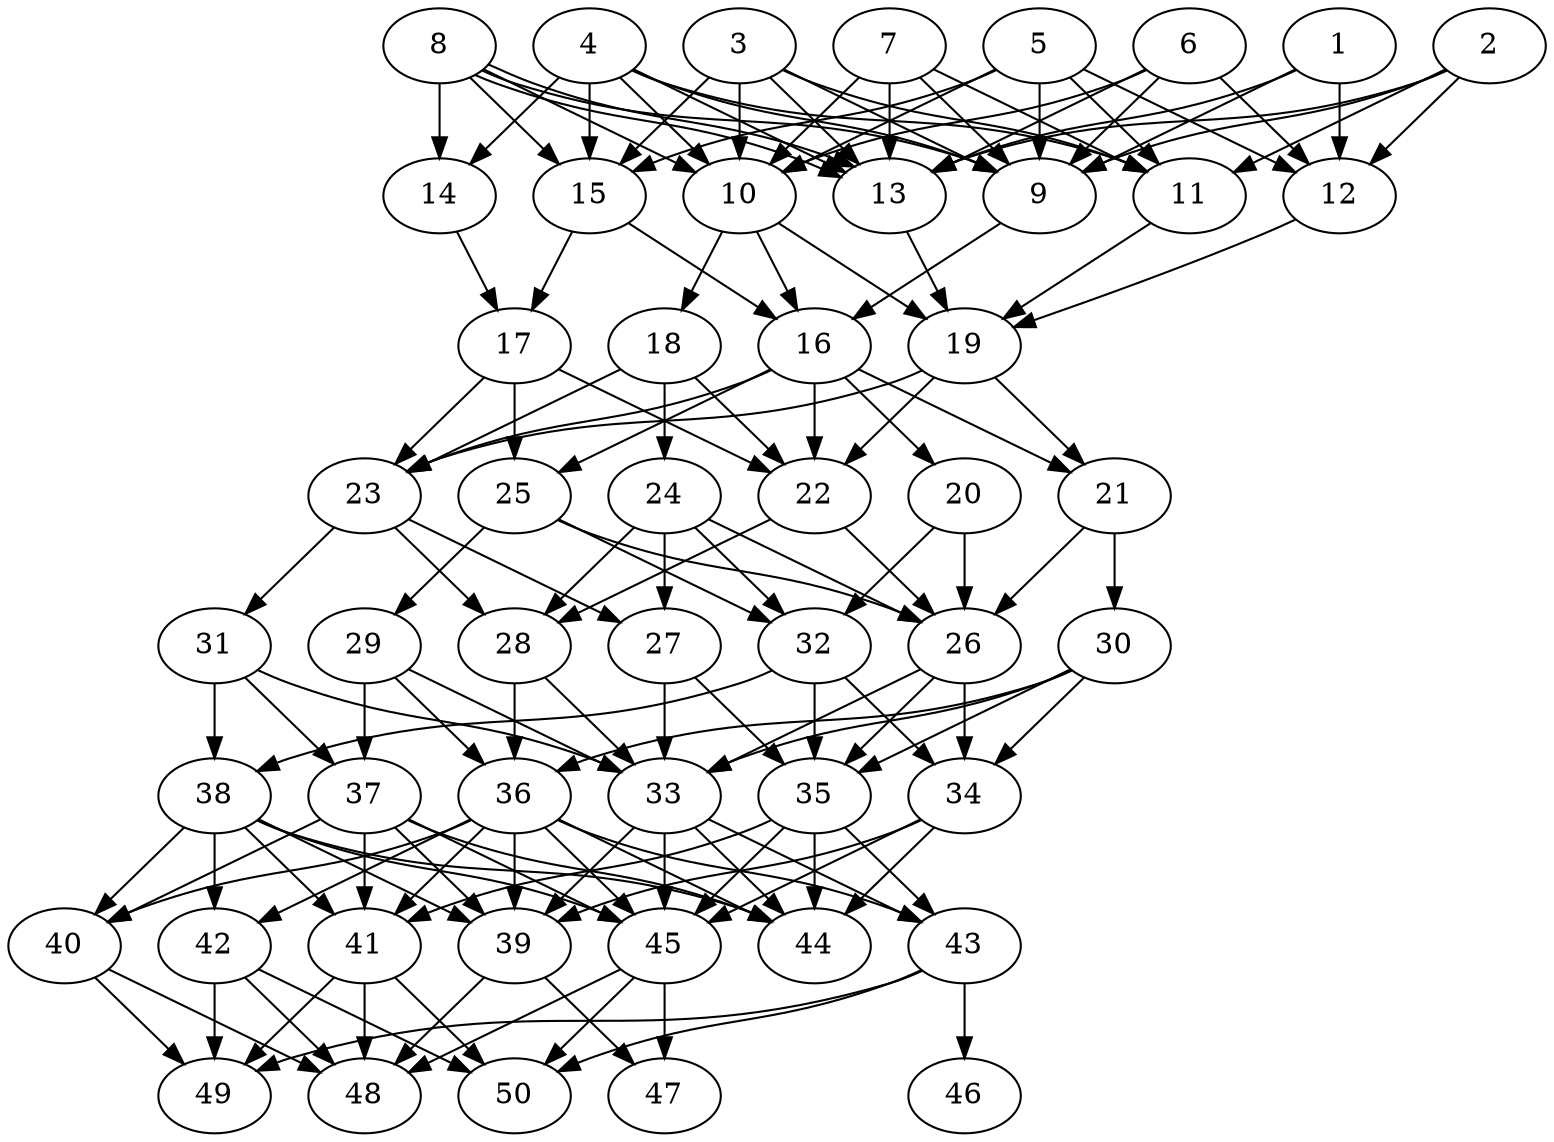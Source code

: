 // DAG automatically generated by daggen at Thu Oct  3 14:07:57 2019
// ./daggen --dot -n 50 --ccr 0.4 --fat 0.5 --regular 0.5 --density 0.9 --mindata 5242880 --maxdata 52428800 
digraph G {
  1 [size="81638400", alpha="0.06", expect_size="32655360"] 
  1 -> 9 [size ="32655360"]
  1 -> 12 [size ="32655360"]
  1 -> 13 [size ="32655360"]
  2 [size="68126720", alpha="0.05", expect_size="27250688"] 
  2 -> 9 [size ="27250688"]
  2 -> 11 [size ="27250688"]
  2 -> 12 [size ="27250688"]
  2 -> 13 [size ="27250688"]
  3 [size="22494720", alpha="0.05", expect_size="8997888"] 
  3 -> 9 [size ="8997888"]
  3 -> 10 [size ="8997888"]
  3 -> 11 [size ="8997888"]
  3 -> 13 [size ="8997888"]
  3 -> 15 [size ="8997888"]
  4 [size="44006400", alpha="0.07", expect_size="17602560"] 
  4 -> 9 [size ="17602560"]
  4 -> 10 [size ="17602560"]
  4 -> 11 [size ="17602560"]
  4 -> 13 [size ="17602560"]
  4 -> 14 [size ="17602560"]
  4 -> 15 [size ="17602560"]
  5 [size="124500480", alpha="0.19", expect_size="49800192"] 
  5 -> 9 [size ="49800192"]
  5 -> 10 [size ="49800192"]
  5 -> 11 [size ="49800192"]
  5 -> 12 [size ="49800192"]
  5 -> 15 [size ="49800192"]
  6 [size="64245760", alpha="0.17", expect_size="25698304"] 
  6 -> 9 [size ="25698304"]
  6 -> 10 [size ="25698304"]
  6 -> 12 [size ="25698304"]
  6 -> 13 [size ="25698304"]
  7 [size="68889600", alpha="0.01", expect_size="27555840"] 
  7 -> 9 [size ="27555840"]
  7 -> 10 [size ="27555840"]
  7 -> 11 [size ="27555840"]
  7 -> 13 [size ="27555840"]
  8 [size="89797120", alpha="0.15", expect_size="35918848"] 
  8 -> 9 [size ="35918848"]
  8 -> 10 [size ="35918848"]
  8 -> 13 [size ="35918848"]
  8 -> 13 [size ="35918848"]
  8 -> 14 [size ="35918848"]
  8 -> 15 [size ="35918848"]
  9 [size="32030720", alpha="0.05", expect_size="12812288"] 
  9 -> 16 [size ="12812288"]
  10 [size="91266560", alpha="0.17", expect_size="36506624"] 
  10 -> 16 [size ="36506624"]
  10 -> 18 [size ="36506624"]
  10 -> 19 [size ="36506624"]
  11 [size="87782400", alpha="0.02", expect_size="35112960"] 
  11 -> 19 [size ="35112960"]
  12 [size="121392640", alpha="0.09", expect_size="48557056"] 
  12 -> 19 [size ="48557056"]
  13 [size="33541120", alpha="0.15", expect_size="13416448"] 
  13 -> 19 [size ="13416448"]
  14 [size="61580800", alpha="0.10", expect_size="24632320"] 
  14 -> 17 [size ="24632320"]
  15 [size="101214720", alpha="0.19", expect_size="40485888"] 
  15 -> 16 [size ="40485888"]
  15 -> 17 [size ="40485888"]
  16 [size="94215680", alpha="0.19", expect_size="37686272"] 
  16 -> 20 [size ="37686272"]
  16 -> 21 [size ="37686272"]
  16 -> 22 [size ="37686272"]
  16 -> 23 [size ="37686272"]
  16 -> 25 [size ="37686272"]
  17 [size="78922240", alpha="0.10", expect_size="31568896"] 
  17 -> 22 [size ="31568896"]
  17 -> 23 [size ="31568896"]
  17 -> 25 [size ="31568896"]
  18 [size="87014400", alpha="0.01", expect_size="34805760"] 
  18 -> 22 [size ="34805760"]
  18 -> 23 [size ="34805760"]
  18 -> 24 [size ="34805760"]
  19 [size="57062400", alpha="0.14", expect_size="22824960"] 
  19 -> 21 [size ="22824960"]
  19 -> 22 [size ="22824960"]
  19 -> 23 [size ="22824960"]
  20 [size="85475840", alpha="0.16", expect_size="34190336"] 
  20 -> 26 [size ="34190336"]
  20 -> 32 [size ="34190336"]
  21 [size="70228480", alpha="0.09", expect_size="28091392"] 
  21 -> 26 [size ="28091392"]
  21 -> 30 [size ="28091392"]
  22 [size="82590720", alpha="0.12", expect_size="33036288"] 
  22 -> 26 [size ="33036288"]
  22 -> 28 [size ="33036288"]
  23 [size="14950400", alpha="0.16", expect_size="5980160"] 
  23 -> 27 [size ="5980160"]
  23 -> 28 [size ="5980160"]
  23 -> 31 [size ="5980160"]
  24 [size="103347200", alpha="0.06", expect_size="41338880"] 
  24 -> 26 [size ="41338880"]
  24 -> 27 [size ="41338880"]
  24 -> 28 [size ="41338880"]
  24 -> 32 [size ="41338880"]
  25 [size="45724160", alpha="0.14", expect_size="18289664"] 
  25 -> 26 [size ="18289664"]
  25 -> 29 [size ="18289664"]
  25 -> 32 [size ="18289664"]
  26 [size="36986880", alpha="0.11", expect_size="14794752"] 
  26 -> 33 [size ="14794752"]
  26 -> 34 [size ="14794752"]
  26 -> 35 [size ="14794752"]
  27 [size="30981120", alpha="0.18", expect_size="12392448"] 
  27 -> 33 [size ="12392448"]
  27 -> 35 [size ="12392448"]
  28 [size="88240640", alpha="0.17", expect_size="35296256"] 
  28 -> 33 [size ="35296256"]
  28 -> 36 [size ="35296256"]
  29 [size="93788160", alpha="0.00", expect_size="37515264"] 
  29 -> 33 [size ="37515264"]
  29 -> 36 [size ="37515264"]
  29 -> 37 [size ="37515264"]
  30 [size="60997120", alpha="0.16", expect_size="24398848"] 
  30 -> 33 [size ="24398848"]
  30 -> 34 [size ="24398848"]
  30 -> 35 [size ="24398848"]
  30 -> 36 [size ="24398848"]
  31 [size="38300160", alpha="0.05", expect_size="15320064"] 
  31 -> 33 [size ="15320064"]
  31 -> 37 [size ="15320064"]
  31 -> 38 [size ="15320064"]
  32 [size="94228480", alpha="0.12", expect_size="37691392"] 
  32 -> 34 [size ="37691392"]
  32 -> 35 [size ="37691392"]
  32 -> 38 [size ="37691392"]
  33 [size="47874560", alpha="0.02", expect_size="19149824"] 
  33 -> 39 [size ="19149824"]
  33 -> 43 [size ="19149824"]
  33 -> 44 [size ="19149824"]
  33 -> 45 [size ="19149824"]
  34 [size="26588160", alpha="0.01", expect_size="10635264"] 
  34 -> 39 [size ="10635264"]
  34 -> 44 [size ="10635264"]
  34 -> 45 [size ="10635264"]
  35 [size="61273600", alpha="0.14", expect_size="24509440"] 
  35 -> 41 [size ="24509440"]
  35 -> 43 [size ="24509440"]
  35 -> 44 [size ="24509440"]
  35 -> 45 [size ="24509440"]
  36 [size="27392000", alpha="0.02", expect_size="10956800"] 
  36 -> 39 [size ="10956800"]
  36 -> 40 [size ="10956800"]
  36 -> 41 [size ="10956800"]
  36 -> 42 [size ="10956800"]
  36 -> 43 [size ="10956800"]
  36 -> 44 [size ="10956800"]
  36 -> 45 [size ="10956800"]
  37 [size="94051840", alpha="0.00", expect_size="37620736"] 
  37 -> 39 [size ="37620736"]
  37 -> 40 [size ="37620736"]
  37 -> 41 [size ="37620736"]
  37 -> 44 [size ="37620736"]
  37 -> 45 [size ="37620736"]
  38 [size="81103360", alpha="0.11", expect_size="32441344"] 
  38 -> 39 [size ="32441344"]
  38 -> 40 [size ="32441344"]
  38 -> 41 [size ="32441344"]
  38 -> 42 [size ="32441344"]
  38 -> 44 [size ="32441344"]
  38 -> 45 [size ="32441344"]
  39 [size="65239040", alpha="0.10", expect_size="26095616"] 
  39 -> 47 [size ="26095616"]
  39 -> 48 [size ="26095616"]
  40 [size="65382400", alpha="0.01", expect_size="26152960"] 
  40 -> 48 [size ="26152960"]
  40 -> 49 [size ="26152960"]
  41 [size="41733120", alpha="0.01", expect_size="16693248"] 
  41 -> 48 [size ="16693248"]
  41 -> 49 [size ="16693248"]
  41 -> 50 [size ="16693248"]
  42 [size="68963840", alpha="0.13", expect_size="27585536"] 
  42 -> 48 [size ="27585536"]
  42 -> 49 [size ="27585536"]
  42 -> 50 [size ="27585536"]
  43 [size="19438080", alpha="0.06", expect_size="7775232"] 
  43 -> 46 [size ="7775232"]
  43 -> 49 [size ="7775232"]
  43 -> 50 [size ="7775232"]
  44 [size="31549440", alpha="0.14", expect_size="12619776"] 
  45 [size="35809280", alpha="0.07", expect_size="14323712"] 
  45 -> 47 [size ="14323712"]
  45 -> 48 [size ="14323712"]
  45 -> 50 [size ="14323712"]
  46 [size="120327680", alpha="0.04", expect_size="48131072"] 
  47 [size="130288640", alpha="0.05", expect_size="52115456"] 
  48 [size="13537280", alpha="0.18", expect_size="5414912"] 
  49 [size="79915520", alpha="0.05", expect_size="31966208"] 
  50 [size="19486720", alpha="0.20", expect_size="7794688"] 
}
